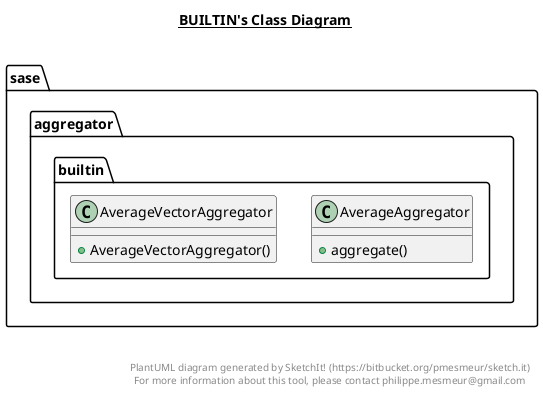 @startuml

title __BUILTIN's Class Diagram__\n

  package sase.aggregator {
    package sase.aggregator.builtin {
      class AverageAggregator {
          + aggregate()
      }
    }
  }
  

  package sase.aggregator {
    package sase.aggregator.builtin {
      class AverageVectorAggregator {
          + AverageVectorAggregator()
      }
    }
  }
  



right footer


PlantUML diagram generated by SketchIt! (https://bitbucket.org/pmesmeur/sketch.it)
For more information about this tool, please contact philippe.mesmeur@gmail.com
endfooter

@enduml
